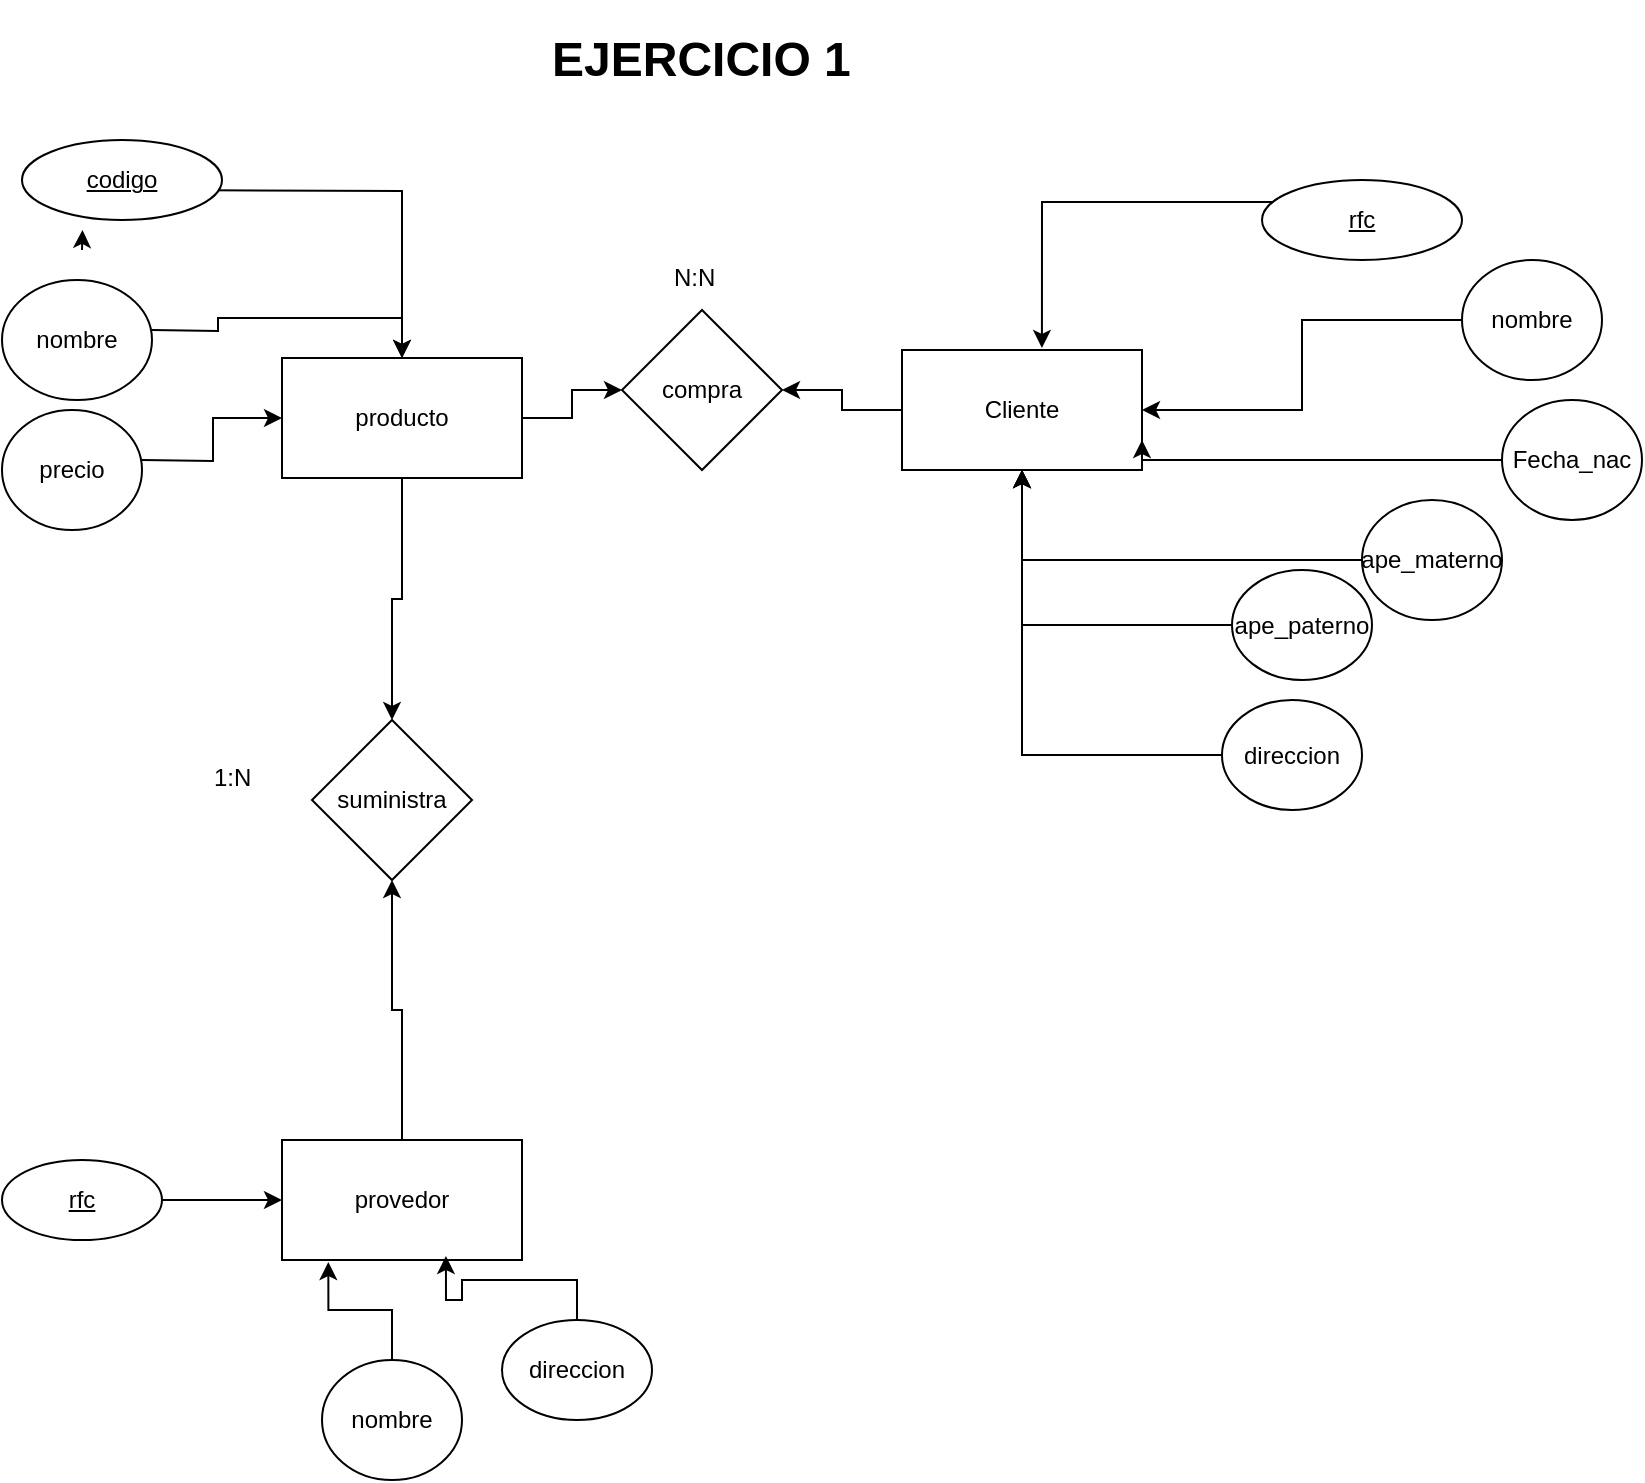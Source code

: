 <mxfile version="21.5.0" type="github">
  <diagram name="Página-1" id="QlF30DgO23kl-ejPTr6H">
    <mxGraphModel dx="1674" dy="796" grid="1" gridSize="10" guides="1" tooltips="1" connect="1" arrows="1" fold="1" page="1" pageScale="1" pageWidth="827" pageHeight="1169" math="0" shadow="0">
      <root>
        <mxCell id="0" />
        <mxCell id="1" parent="0" />
        <mxCell id="4tkQhNEtYL7CJjE46ph2-2" style="edgeStyle=orthogonalEdgeStyle;rounded=0;orthogonalLoop=1;jettySize=auto;html=1;" edge="1" parent="1" source="QlFemAFxS4Am1Kz2Skcr-2" target="QlFemAFxS4Am1Kz2Skcr-34">
          <mxGeometry relative="1" as="geometry" />
        </mxCell>
        <mxCell id="QlFemAFxS4Am1Kz2Skcr-2" value="&lt;font style=&quot;vertical-align: inherit;&quot;&gt;&lt;font style=&quot;vertical-align: inherit;&quot;&gt;Cliente&lt;/font&gt;&lt;/font&gt;" style="rounded=0;whiteSpace=wrap;html=1;" parent="1" vertex="1">
          <mxGeometry x="450" y="495" width="120" height="60" as="geometry" />
        </mxCell>
        <mxCell id="QlFemAFxS4Am1Kz2Skcr-4" style="edgeStyle=orthogonalEdgeStyle;rounded=0;orthogonalLoop=1;jettySize=auto;html=1;" parent="1" source="QlFemAFxS4Am1Kz2Skcr-3" target="QlFemAFxS4Am1Kz2Skcr-2" edge="1">
          <mxGeometry relative="1" as="geometry" />
        </mxCell>
        <mxCell id="QlFemAFxS4Am1Kz2Skcr-3" value="&lt;font style=&quot;vertical-align: inherit;&quot;&gt;&lt;font style=&quot;vertical-align: inherit;&quot;&gt;nombre&lt;/font&gt;&lt;/font&gt;" style="ellipse;whiteSpace=wrap;html=1;" parent="1" vertex="1">
          <mxGeometry x="730" y="450" width="70" height="60" as="geometry" />
        </mxCell>
        <mxCell id="QlFemAFxS4Am1Kz2Skcr-6" style="edgeStyle=orthogonalEdgeStyle;rounded=0;orthogonalLoop=1;jettySize=auto;html=1;" parent="1" source="QlFemAFxS4Am1Kz2Skcr-5" target="QlFemAFxS4Am1Kz2Skcr-2" edge="1">
          <mxGeometry relative="1" as="geometry" />
        </mxCell>
        <mxCell id="QlFemAFxS4Am1Kz2Skcr-5" value="&lt;font style=&quot;vertical-align: inherit;&quot;&gt;&lt;font style=&quot;vertical-align: inherit;&quot;&gt;ape_paterno&lt;/font&gt;&lt;/font&gt;" style="ellipse;whiteSpace=wrap;html=1;" parent="1" vertex="1">
          <mxGeometry x="615" y="605" width="70" height="55" as="geometry" />
        </mxCell>
        <mxCell id="QlFemAFxS4Am1Kz2Skcr-8" style="edgeStyle=orthogonalEdgeStyle;rounded=0;orthogonalLoop=1;jettySize=auto;html=1;" parent="1" source="QlFemAFxS4Am1Kz2Skcr-7" target="QlFemAFxS4Am1Kz2Skcr-2" edge="1">
          <mxGeometry relative="1" as="geometry" />
        </mxCell>
        <mxCell id="QlFemAFxS4Am1Kz2Skcr-10" style="edgeStyle=orthogonalEdgeStyle;rounded=0;orthogonalLoop=1;jettySize=auto;html=1;" parent="1" source="QlFemAFxS4Am1Kz2Skcr-7" target="QlFemAFxS4Am1Kz2Skcr-2" edge="1">
          <mxGeometry relative="1" as="geometry">
            <Array as="points" />
          </mxGeometry>
        </mxCell>
        <mxCell id="QlFemAFxS4Am1Kz2Skcr-12" style="edgeStyle=orthogonalEdgeStyle;rounded=0;orthogonalLoop=1;jettySize=auto;html=1;" parent="1" source="QlFemAFxS4Am1Kz2Skcr-11" target="QlFemAFxS4Am1Kz2Skcr-2" edge="1">
          <mxGeometry relative="1" as="geometry" />
        </mxCell>
        <mxCell id="QlFemAFxS4Am1Kz2Skcr-11" value="&lt;font style=&quot;vertical-align: inherit;&quot;&gt;&lt;font style=&quot;vertical-align: inherit;&quot;&gt;&lt;font style=&quot;vertical-align: inherit;&quot;&gt;&lt;font style=&quot;vertical-align: inherit;&quot;&gt;direccion&lt;/font&gt;&lt;/font&gt;&lt;/font&gt;&lt;/font&gt;" style="ellipse;whiteSpace=wrap;html=1;" parent="1" vertex="1">
          <mxGeometry x="610" y="670" width="70" height="55" as="geometry" />
        </mxCell>
        <mxCell id="QlFemAFxS4Am1Kz2Skcr-14" style="edgeStyle=orthogonalEdgeStyle;rounded=0;orthogonalLoop=1;jettySize=auto;html=1;entryX=1;entryY=0.75;entryDx=0;entryDy=0;" parent="1" source="QlFemAFxS4Am1Kz2Skcr-13" target="QlFemAFxS4Am1Kz2Skcr-2" edge="1">
          <mxGeometry relative="1" as="geometry">
            <Array as="points">
              <mxPoint x="570" y="550" />
            </Array>
          </mxGeometry>
        </mxCell>
        <mxCell id="QlFemAFxS4Am1Kz2Skcr-13" value="&lt;font style=&quot;vertical-align: inherit;&quot;&gt;&lt;font style=&quot;vertical-align: inherit;&quot;&gt;Fecha_nac&lt;/font&gt;&lt;/font&gt;" style="ellipse;whiteSpace=wrap;html=1;" parent="1" vertex="1">
          <mxGeometry x="750" y="520" width="70" height="60" as="geometry" />
        </mxCell>
        <mxCell id="4tkQhNEtYL7CJjE46ph2-1" style="edgeStyle=orthogonalEdgeStyle;rounded=0;orthogonalLoop=1;jettySize=auto;html=1;" edge="1" parent="1" source="QlFemAFxS4Am1Kz2Skcr-15" target="QlFemAFxS4Am1Kz2Skcr-34">
          <mxGeometry relative="1" as="geometry" />
        </mxCell>
        <mxCell id="4tkQhNEtYL7CJjE46ph2-4" style="edgeStyle=orthogonalEdgeStyle;rounded=0;orthogonalLoop=1;jettySize=auto;html=1;" edge="1" parent="1" source="QlFemAFxS4Am1Kz2Skcr-15" target="QlFemAFxS4Am1Kz2Skcr-38">
          <mxGeometry relative="1" as="geometry" />
        </mxCell>
        <mxCell id="QlFemAFxS4Am1Kz2Skcr-15" value="&lt;font style=&quot;vertical-align: inherit;&quot;&gt;&lt;font style=&quot;vertical-align: inherit;&quot;&gt;&lt;font style=&quot;vertical-align: inherit;&quot;&gt;&lt;font style=&quot;vertical-align: inherit;&quot;&gt;producto&lt;/font&gt;&lt;/font&gt;&lt;/font&gt;&lt;/font&gt;" style="rounded=0;whiteSpace=wrap;html=1;" parent="1" vertex="1">
          <mxGeometry x="140" y="499" width="120" height="60" as="geometry" />
        </mxCell>
        <mxCell id="QlFemAFxS4Am1Kz2Skcr-17" style="edgeStyle=orthogonalEdgeStyle;rounded=0;orthogonalLoop=1;jettySize=auto;html=1;" parent="1" target="QlFemAFxS4Am1Kz2Skcr-15" edge="1">
          <mxGeometry relative="1" as="geometry">
            <mxPoint x="75" y="485" as="sourcePoint" />
          </mxGeometry>
        </mxCell>
        <mxCell id="QlFemAFxS4Am1Kz2Skcr-16" value="&lt;font style=&quot;vertical-align: inherit;&quot;&gt;&lt;font style=&quot;vertical-align: inherit;&quot;&gt;&lt;font style=&quot;vertical-align: inherit;&quot;&gt;&lt;font style=&quot;vertical-align: inherit;&quot;&gt;nombre&lt;/font&gt;&lt;/font&gt;&lt;/font&gt;&lt;/font&gt;" style="ellipse;whiteSpace=wrap;html=1;" parent="1" vertex="1">
          <mxGeometry y="460" width="75" height="60" as="geometry" />
        </mxCell>
        <mxCell id="QlFemAFxS4Am1Kz2Skcr-19" style="edgeStyle=orthogonalEdgeStyle;rounded=0;orthogonalLoop=1;jettySize=auto;html=1;" parent="1" target="QlFemAFxS4Am1Kz2Skcr-15" edge="1">
          <mxGeometry relative="1" as="geometry">
            <mxPoint x="70" y="550" as="sourcePoint" />
          </mxGeometry>
        </mxCell>
        <mxCell id="QlFemAFxS4Am1Kz2Skcr-18" value="&lt;font style=&quot;vertical-align: inherit;&quot;&gt;&lt;font style=&quot;vertical-align: inherit;&quot;&gt;precio&lt;/font&gt;&lt;/font&gt;" style="ellipse;whiteSpace=wrap;html=1;" parent="1" vertex="1">
          <mxGeometry y="525" width="70" height="60" as="geometry" />
        </mxCell>
        <mxCell id="QlFemAFxS4Am1Kz2Skcr-21" style="edgeStyle=orthogonalEdgeStyle;rounded=0;orthogonalLoop=1;jettySize=auto;html=1;" parent="1" target="QlFemAFxS4Am1Kz2Skcr-15" edge="1">
          <mxGeometry relative="1" as="geometry">
            <mxPoint x="80" y="415" as="sourcePoint" />
          </mxGeometry>
        </mxCell>
        <mxCell id="QlFemAFxS4Am1Kz2Skcr-23" style="edgeStyle=orthogonalEdgeStyle;rounded=0;orthogonalLoop=1;jettySize=auto;html=1;exitX=0.5;exitY=1;exitDx=0;exitDy=0;" parent="1" source="QlFemAFxS4Am1Kz2Skcr-3" target="QlFemAFxS4Am1Kz2Skcr-3" edge="1">
          <mxGeometry relative="1" as="geometry" />
        </mxCell>
        <mxCell id="QlFemAFxS4Am1Kz2Skcr-7" value="&lt;font style=&quot;vertical-align: inherit;&quot;&gt;&lt;font style=&quot;vertical-align: inherit;&quot;&gt;ape_materno&lt;/font&gt;&lt;/font&gt;" style="ellipse;whiteSpace=wrap;html=1;" parent="1" vertex="1">
          <mxGeometry x="680" y="570" width="70" height="60" as="geometry" />
        </mxCell>
        <mxCell id="QlFemAFxS4Am1Kz2Skcr-26" style="edgeStyle=orthogonalEdgeStyle;rounded=0;orthogonalLoop=1;jettySize=auto;html=1;entryX=0.583;entryY=-0.017;entryDx=0;entryDy=0;entryPerimeter=0;" parent="1" target="QlFemAFxS4Am1Kz2Skcr-2" edge="1">
          <mxGeometry relative="1" as="geometry">
            <mxPoint x="640" y="420" as="sourcePoint" />
            <mxPoint x="480" y="495" as="targetPoint" />
            <Array as="points">
              <mxPoint x="640" y="421" />
              <mxPoint x="520" y="421" />
            </Array>
          </mxGeometry>
        </mxCell>
        <mxCell id="4tkQhNEtYL7CJjE46ph2-3" style="edgeStyle=orthogonalEdgeStyle;rounded=0;orthogonalLoop=1;jettySize=auto;html=1;entryX=0.5;entryY=1;entryDx=0;entryDy=0;" edge="1" parent="1" source="QlFemAFxS4Am1Kz2Skcr-27" target="QlFemAFxS4Am1Kz2Skcr-38">
          <mxGeometry relative="1" as="geometry" />
        </mxCell>
        <mxCell id="QlFemAFxS4Am1Kz2Skcr-27" value="&lt;font style=&quot;vertical-align: inherit;&quot;&gt;&lt;font style=&quot;vertical-align: inherit;&quot;&gt;provedor&lt;/font&gt;&lt;/font&gt;" style="rounded=0;whiteSpace=wrap;html=1;" parent="1" vertex="1">
          <mxGeometry x="140" y="890" width="120" height="60" as="geometry" />
        </mxCell>
        <mxCell id="QlFemAFxS4Am1Kz2Skcr-31" style="edgeStyle=orthogonalEdgeStyle;rounded=0;orthogonalLoop=1;jettySize=auto;html=1;entryX=0.683;entryY=0.967;entryDx=0;entryDy=0;entryPerimeter=0;" parent="1" source="QlFemAFxS4Am1Kz2Skcr-30" target="QlFemAFxS4Am1Kz2Skcr-27" edge="1">
          <mxGeometry relative="1" as="geometry">
            <mxPoint x="85" y="900" as="sourcePoint" />
            <mxPoint x="205" y="930" as="targetPoint" />
          </mxGeometry>
        </mxCell>
        <mxCell id="YsdIHq_rO9iu3enCDjn4-12" style="edgeStyle=orthogonalEdgeStyle;rounded=0;orthogonalLoop=1;jettySize=auto;html=1;" parent="1" source="YsdIHq_rO9iu3enCDjn4-13" target="QlFemAFxS4Am1Kz2Skcr-27" edge="1">
          <mxGeometry relative="1" as="geometry">
            <mxPoint x="75" y="765" as="sourcePoint" />
          </mxGeometry>
        </mxCell>
        <mxCell id="QlFemAFxS4Am1Kz2Skcr-29" value="&lt;font style=&quot;vertical-align: inherit;&quot;&gt;&lt;font style=&quot;vertical-align: inherit;&quot;&gt;nombre&lt;/font&gt;&lt;/font&gt;" style="ellipse;whiteSpace=wrap;html=1;" parent="1" vertex="1">
          <mxGeometry x="160" y="1000" width="70" height="60" as="geometry" />
        </mxCell>
        <mxCell id="QlFemAFxS4Am1Kz2Skcr-33" style="edgeStyle=orthogonalEdgeStyle;rounded=0;orthogonalLoop=1;jettySize=auto;html=1;entryX=0.193;entryY=1.017;entryDx=0;entryDy=0;entryPerimeter=0;" parent="1" source="QlFemAFxS4Am1Kz2Skcr-29" target="QlFemAFxS4Am1Kz2Skcr-27" edge="1">
          <mxGeometry relative="1" as="geometry">
            <mxPoint x="75" y="830" as="sourcePoint" />
          </mxGeometry>
        </mxCell>
        <mxCell id="QlFemAFxS4Am1Kz2Skcr-30" value="&lt;font style=&quot;vertical-align: inherit;&quot;&gt;&lt;font style=&quot;vertical-align: inherit;&quot;&gt;direccion&lt;/font&gt;&lt;/font&gt;" style="ellipse;whiteSpace=wrap;html=1;" parent="1" vertex="1">
          <mxGeometry x="250" y="980" width="75" height="50" as="geometry" />
        </mxCell>
        <mxCell id="QlFemAFxS4Am1Kz2Skcr-34" value="&lt;font style=&quot;vertical-align: inherit;&quot;&gt;&lt;font style=&quot;vertical-align: inherit;&quot;&gt;compra&lt;/font&gt;&lt;/font&gt;" style="rhombus;whiteSpace=wrap;html=1;" parent="1" vertex="1">
          <mxGeometry x="310" y="475" width="80" height="80" as="geometry" />
        </mxCell>
        <mxCell id="QlFemAFxS4Am1Kz2Skcr-37" style="edgeStyle=orthogonalEdgeStyle;rounded=0;orthogonalLoop=1;jettySize=auto;html=1;exitX=0.5;exitY=1;exitDx=0;exitDy=0;entryX=0.503;entryY=0.833;entryDx=0;entryDy=0;entryPerimeter=0;fontFamily=Helvetica;fontSize=12;fontColor=default;" parent="1" edge="1">
          <mxGeometry relative="1" as="geometry">
            <mxPoint x="40" y="445" as="sourcePoint" />
            <mxPoint x="40.24" y="434.98" as="targetPoint" />
          </mxGeometry>
        </mxCell>
        <mxCell id="QlFemAFxS4Am1Kz2Skcr-38" value="&lt;font style=&quot;vertical-align: inherit;&quot;&gt;&lt;font style=&quot;vertical-align: inherit;&quot;&gt;suministra&lt;/font&gt;&lt;/font&gt;" style="rhombus;whiteSpace=wrap;html=1;strokeColor=default;fontFamily=Helvetica;fontSize=12;fontColor=default;fillColor=default;" parent="1" vertex="1">
          <mxGeometry x="155" y="680" width="80" height="80" as="geometry" />
        </mxCell>
        <mxCell id="QlFemAFxS4Am1Kz2Skcr-42" value="&lt;h1&gt;&lt;font style=&quot;vertical-align: inherit;&quot;&gt;&lt;font style=&quot;vertical-align: inherit;&quot;&gt;EJERCICIO 1&lt;/font&gt;&lt;/font&gt;&lt;/h1&gt;" style="text;html=1;strokeColor=none;fillColor=none;spacing=5;spacingTop=-20;whiteSpace=wrap;overflow=hidden;rounded=0;fontSize=12;fontFamily=Helvetica;fontColor=default;" parent="1" vertex="1">
          <mxGeometry x="270" y="330" width="190" height="30" as="geometry" />
        </mxCell>
        <mxCell id="YsdIHq_rO9iu3enCDjn4-13" value="rfc" style="ellipse;whiteSpace=wrap;html=1;align=center;fontStyle=4;" parent="1" vertex="1">
          <mxGeometry y="900" width="80" height="40" as="geometry" />
        </mxCell>
        <mxCell id="YsdIHq_rO9iu3enCDjn4-17" value="N:N" style="text;strokeColor=none;fillColor=none;spacingLeft=4;spacingRight=4;overflow=hidden;rotatable=0;points=[[0,0.5],[1,0.5]];portConstraint=eastwest;fontSize=12;whiteSpace=wrap;html=1;" parent="1" vertex="1">
          <mxGeometry x="330" y="445" width="40" height="30" as="geometry" />
        </mxCell>
        <mxCell id="YsdIHq_rO9iu3enCDjn4-21" value="rfc" style="ellipse;whiteSpace=wrap;html=1;align=center;fontStyle=4;" parent="1" vertex="1">
          <mxGeometry x="630" y="410" width="100" height="40" as="geometry" />
        </mxCell>
        <mxCell id="YsdIHq_rO9iu3enCDjn4-22" value="codigo" style="ellipse;whiteSpace=wrap;html=1;align=center;fontStyle=4;" parent="1" vertex="1">
          <mxGeometry x="10" y="390" width="100" height="40" as="geometry" />
        </mxCell>
        <mxCell id="YsdIHq_rO9iu3enCDjn4-23" value="1:N" style="text;strokeColor=none;fillColor=none;spacingLeft=4;spacingRight=4;overflow=hidden;rotatable=0;points=[[0,0.5],[1,0.5]];portConstraint=eastwest;fontSize=12;whiteSpace=wrap;html=1;" parent="1" vertex="1">
          <mxGeometry x="100" y="695" width="40" height="30" as="geometry" />
        </mxCell>
      </root>
    </mxGraphModel>
  </diagram>
</mxfile>
